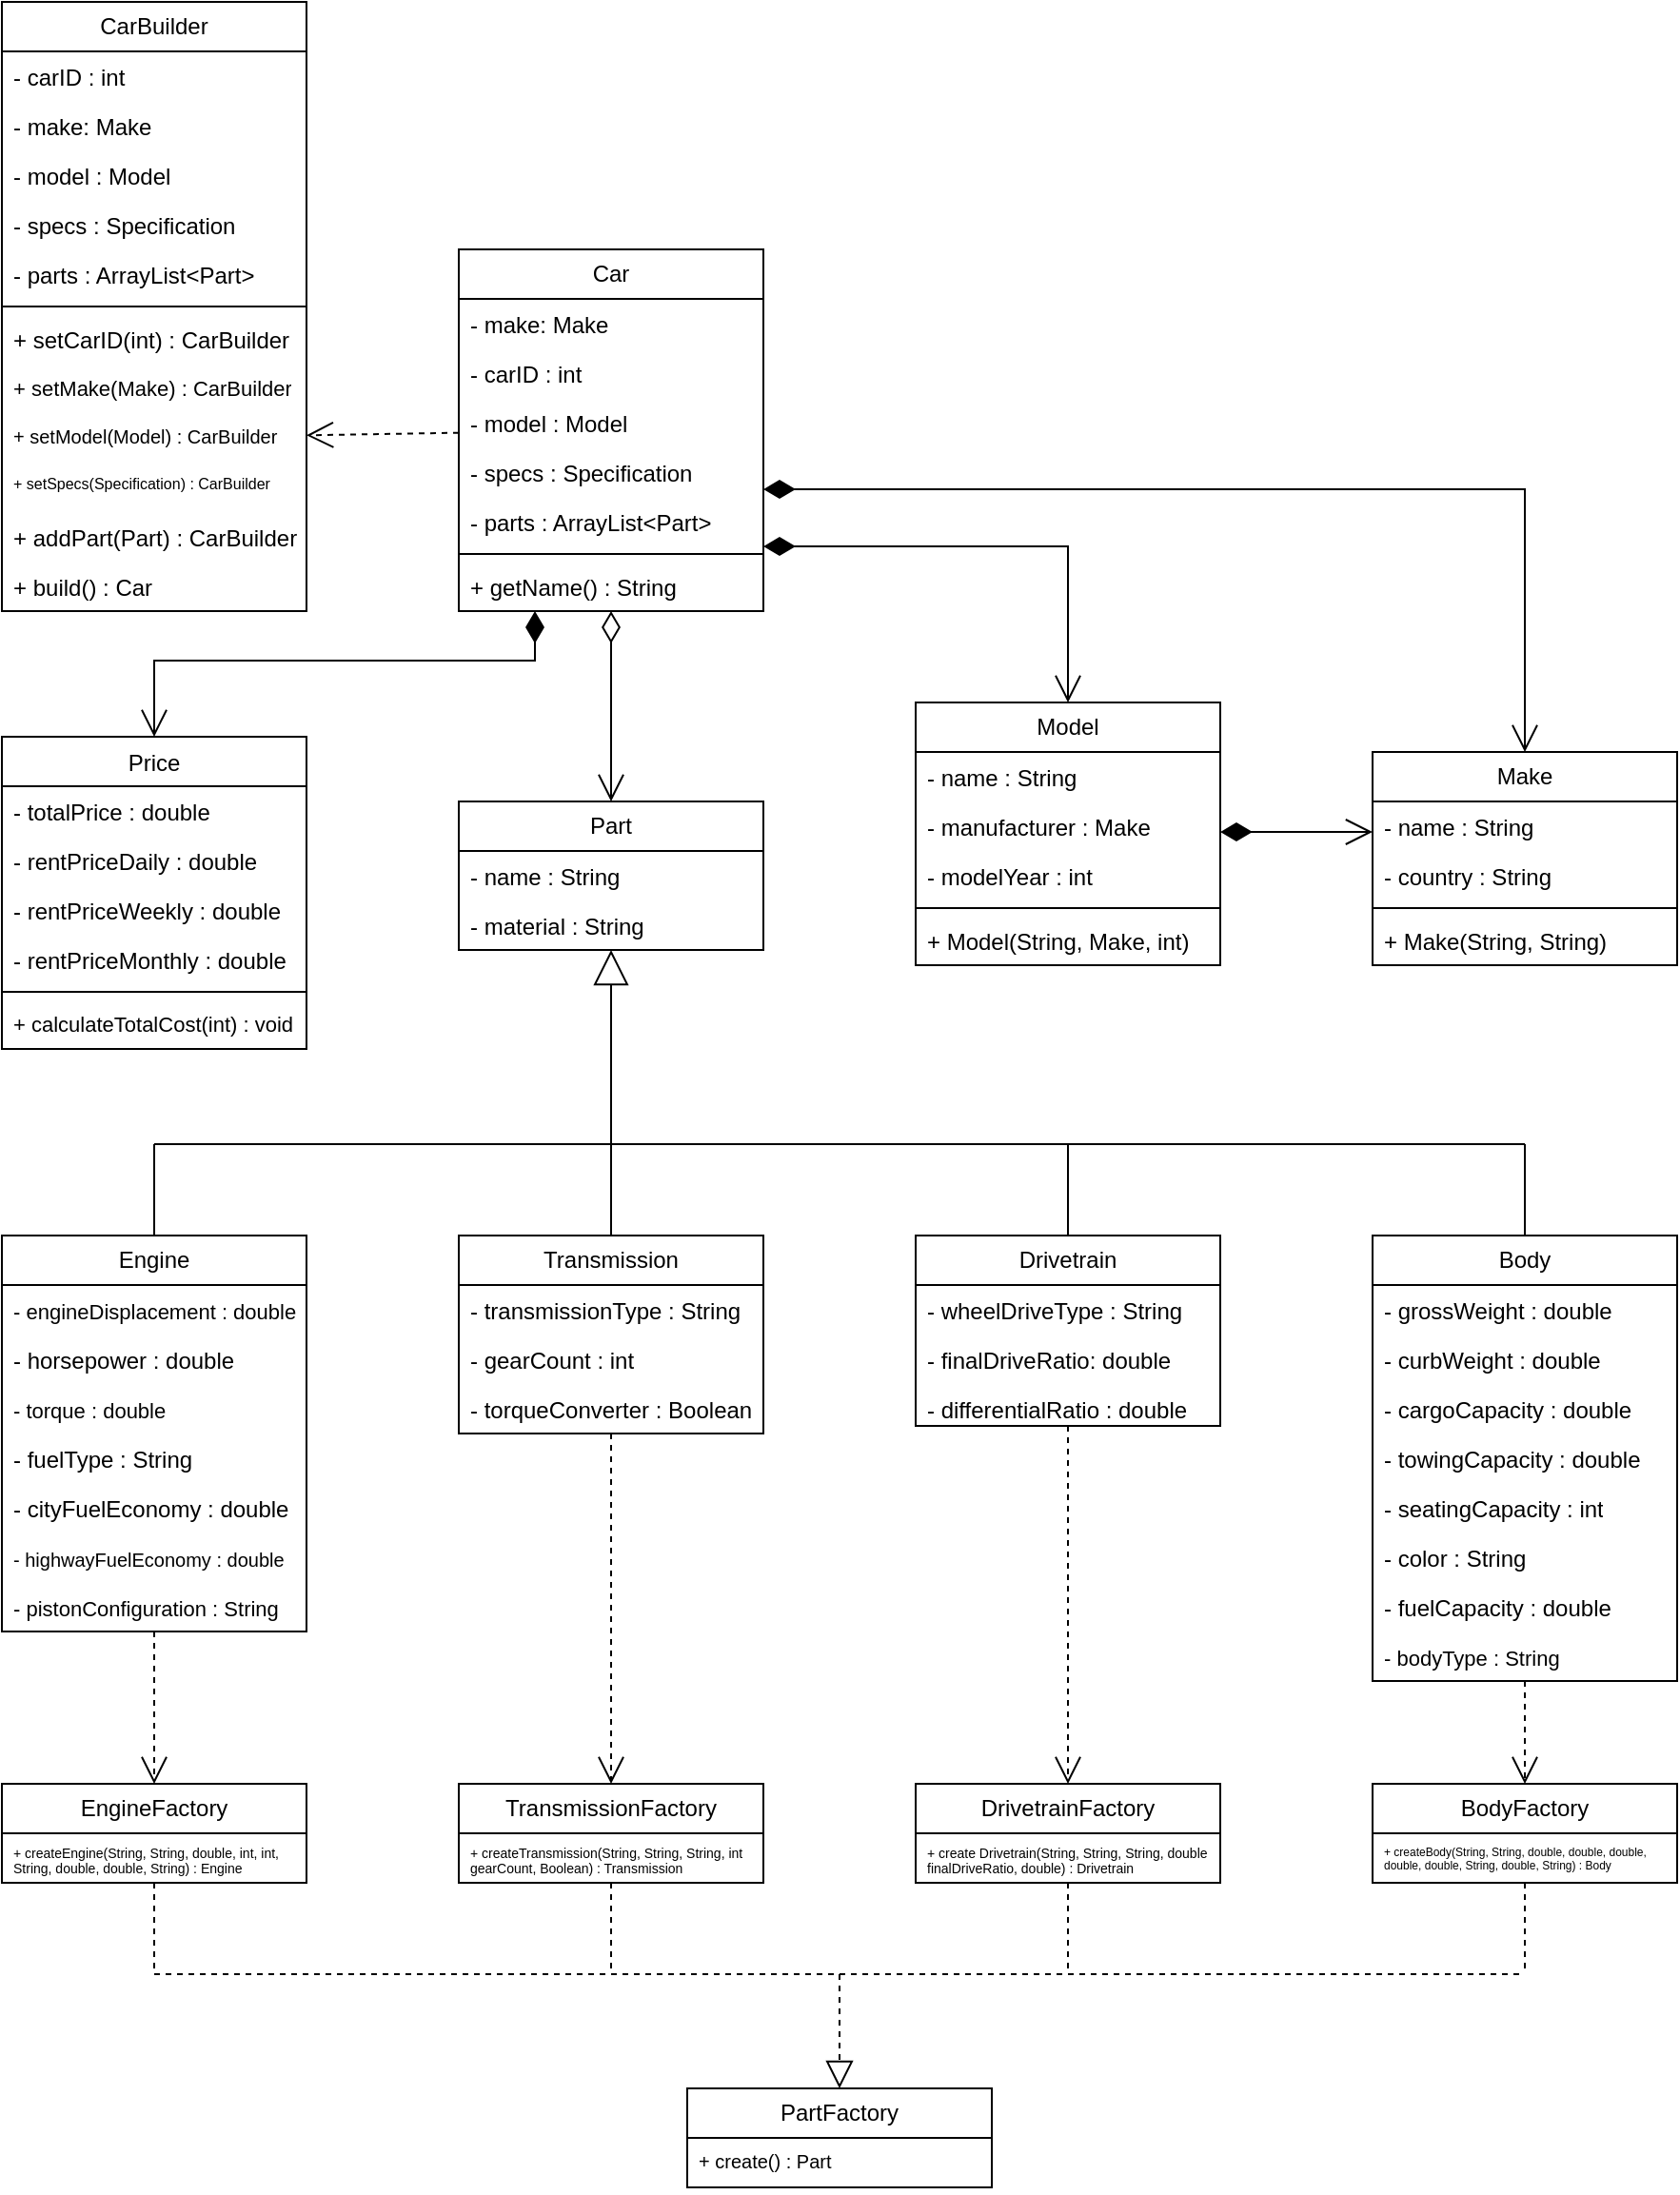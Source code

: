 <mxfile>
    <diagram name="Page-1" id="VAgtW52QKWnHPR9T7oZi">
        <mxGraphModel dx="988" dy="608" grid="1" gridSize="10" guides="1" tooltips="1" connect="1" arrows="1" fold="1" page="1" pageScale="1" pageWidth="850" pageHeight="1100" math="0" shadow="0">
            <root>
                <mxCell id="0"/>
                <mxCell id="1" parent="0"/>
                <mxCell id="tYps2S7MQluSmhWAjfAB-1" value="Car" style="swimlane;fontStyle=0;childLayout=stackLayout;horizontal=1;startSize=26;fillColor=none;horizontalStack=0;resizeParent=1;resizeParentMax=0;resizeLast=0;collapsible=1;marginBottom=0;whiteSpace=wrap;html=1;" parent="1" vertex="1">
                    <mxGeometry x="360" y="274" width="160" height="190" as="geometry">
                        <mxRectangle x="300" y="190" width="100" height="30" as="alternateBounds"/>
                    </mxGeometry>
                </mxCell>
                <mxCell id="tYps2S7MQluSmhWAjfAB-2" value="- make: Make" style="text;strokeColor=none;fillColor=none;align=left;verticalAlign=top;spacingLeft=4;spacingRight=4;overflow=hidden;rotatable=0;points=[[0,0.5],[1,0.5]];portConstraint=eastwest;whiteSpace=wrap;html=1;" parent="tYps2S7MQluSmhWAjfAB-1" vertex="1">
                    <mxGeometry y="26" width="160" height="26" as="geometry"/>
                </mxCell>
                <mxCell id="tYps2S7MQluSmhWAjfAB-4" value="- carID : int" style="text;strokeColor=none;fillColor=none;align=left;verticalAlign=top;spacingLeft=4;spacingRight=4;overflow=hidden;rotatable=0;points=[[0,0.5],[1,0.5]];portConstraint=eastwest;whiteSpace=wrap;html=1;" parent="tYps2S7MQluSmhWAjfAB-1" vertex="1">
                    <mxGeometry y="52" width="160" height="26" as="geometry"/>
                </mxCell>
                <mxCell id="tYps2S7MQluSmhWAjfAB-3" value="- model : Model" style="text;strokeColor=none;fillColor=none;align=left;verticalAlign=top;spacingLeft=4;spacingRight=4;overflow=hidden;rotatable=0;points=[[0,0.5],[1,0.5]];portConstraint=eastwest;whiteSpace=wrap;html=1;" parent="tYps2S7MQluSmhWAjfAB-1" vertex="1">
                    <mxGeometry y="78" width="160" height="26" as="geometry"/>
                </mxCell>
                <mxCell id="tYps2S7MQluSmhWAjfAB-46" value="- specs :&amp;nbsp;&lt;span style=&quot;text-align: center;&quot;&gt;Specification&lt;/span&gt;" style="text;strokeColor=none;fillColor=none;align=left;verticalAlign=top;spacingLeft=4;spacingRight=4;overflow=hidden;rotatable=0;points=[[0,0.5],[1,0.5]];portConstraint=eastwest;whiteSpace=wrap;html=1;" parent="tYps2S7MQluSmhWAjfAB-1" vertex="1">
                    <mxGeometry y="104" width="160" height="26" as="geometry"/>
                </mxCell>
                <mxCell id="tYps2S7MQluSmhWAjfAB-51" value="- parts : ArrayList&amp;lt;Part&amp;gt;" style="text;strokeColor=none;fillColor=none;align=left;verticalAlign=top;spacingLeft=4;spacingRight=4;overflow=hidden;rotatable=0;points=[[0,0.5],[1,0.5]];portConstraint=eastwest;whiteSpace=wrap;html=1;" parent="tYps2S7MQluSmhWAjfAB-1" vertex="1">
                    <mxGeometry y="130" width="160" height="26" as="geometry"/>
                </mxCell>
                <mxCell id="ZaRVG7wh-fFme3J9Wx36-9" value="" style="line;strokeWidth=1;fillColor=none;align=left;verticalAlign=middle;spacingTop=-1;spacingLeft=3;spacingRight=3;rotatable=0;labelPosition=right;points=[];portConstraint=eastwest;strokeColor=inherit;" parent="tYps2S7MQluSmhWAjfAB-1" vertex="1">
                    <mxGeometry y="156" width="160" height="8" as="geometry"/>
                </mxCell>
                <mxCell id="ZaRVG7wh-fFme3J9Wx36-2" value="+ getName() : String" style="text;strokeColor=none;fillColor=none;align=left;verticalAlign=top;spacingLeft=4;spacingRight=4;overflow=hidden;rotatable=0;points=[[0,0.5],[1,0.5]];portConstraint=eastwest;whiteSpace=wrap;html=1;" parent="tYps2S7MQluSmhWAjfAB-1" vertex="1">
                    <mxGeometry y="164" width="160" height="26" as="geometry"/>
                </mxCell>
                <mxCell id="tYps2S7MQluSmhWAjfAB-5" value="Make" style="swimlane;fontStyle=0;childLayout=stackLayout;horizontal=1;startSize=26;fillColor=none;horizontalStack=0;resizeParent=1;resizeParentMax=0;resizeLast=0;collapsible=1;marginBottom=0;whiteSpace=wrap;html=1;" parent="1" vertex="1">
                    <mxGeometry x="840" y="538" width="160" height="112" as="geometry">
                        <mxRectangle x="300" y="190" width="100" height="30" as="alternateBounds"/>
                    </mxGeometry>
                </mxCell>
                <mxCell id="tYps2S7MQluSmhWAjfAB-6" value="- name : String" style="text;strokeColor=none;fillColor=none;align=left;verticalAlign=top;spacingLeft=4;spacingRight=4;overflow=hidden;rotatable=0;points=[[0,0.5],[1,0.5]];portConstraint=eastwest;whiteSpace=wrap;html=1;" parent="tYps2S7MQluSmhWAjfAB-5" vertex="1">
                    <mxGeometry y="26" width="160" height="26" as="geometry"/>
                </mxCell>
                <mxCell id="tYps2S7MQluSmhWAjfAB-7" value="- country : String" style="text;strokeColor=none;fillColor=none;align=left;verticalAlign=top;spacingLeft=4;spacingRight=4;overflow=hidden;rotatable=0;points=[[0,0.5],[1,0.5]];portConstraint=eastwest;whiteSpace=wrap;html=1;" parent="tYps2S7MQluSmhWAjfAB-5" vertex="1">
                    <mxGeometry y="52" width="160" height="26" as="geometry"/>
                </mxCell>
                <mxCell id="ZifQeiChf-1d4aZ04pU3-65" value="" style="line;strokeWidth=1;fillColor=none;align=left;verticalAlign=middle;spacingTop=-1;spacingLeft=3;spacingRight=3;rotatable=0;labelPosition=right;points=[];portConstraint=eastwest;strokeColor=inherit;" parent="tYps2S7MQluSmhWAjfAB-5" vertex="1">
                    <mxGeometry y="78" width="160" height="8" as="geometry"/>
                </mxCell>
                <mxCell id="ZifQeiChf-1d4aZ04pU3-61" value="+ Make(String, String)" style="text;strokeColor=none;fillColor=none;align=left;verticalAlign=top;spacingLeft=4;spacingRight=4;overflow=hidden;rotatable=0;points=[[0,0.5],[1,0.5]];portConstraint=eastwest;whiteSpace=wrap;html=1;" parent="tYps2S7MQluSmhWAjfAB-5" vertex="1">
                    <mxGeometry y="86" width="160" height="26" as="geometry"/>
                </mxCell>
                <mxCell id="tYps2S7MQluSmhWAjfAB-10" value="Model" style="swimlane;fontStyle=0;childLayout=stackLayout;horizontal=1;startSize=26;fillColor=none;horizontalStack=0;resizeParent=1;resizeParentMax=0;resizeLast=0;collapsible=1;marginBottom=0;whiteSpace=wrap;html=1;" parent="1" vertex="1">
                    <mxGeometry x="600" y="512" width="160" height="138" as="geometry">
                        <mxRectangle x="300" y="190" width="100" height="30" as="alternateBounds"/>
                    </mxGeometry>
                </mxCell>
                <mxCell id="tYps2S7MQluSmhWAjfAB-11" value="- name : String" style="text;strokeColor=none;fillColor=none;align=left;verticalAlign=top;spacingLeft=4;spacingRight=4;overflow=hidden;rotatable=0;points=[[0,0.5],[1,0.5]];portConstraint=eastwest;whiteSpace=wrap;html=1;" parent="tYps2S7MQluSmhWAjfAB-10" vertex="1">
                    <mxGeometry y="26" width="160" height="26" as="geometry"/>
                </mxCell>
                <mxCell id="tYps2S7MQluSmhWAjfAB-12" value="- manufacturer : Make" style="text;strokeColor=none;fillColor=none;align=left;verticalAlign=top;spacingLeft=4;spacingRight=4;overflow=hidden;rotatable=0;points=[[0,0.5],[1,0.5]];portConstraint=eastwest;whiteSpace=wrap;html=1;" parent="tYps2S7MQluSmhWAjfAB-10" vertex="1">
                    <mxGeometry y="52" width="160" height="26" as="geometry"/>
                </mxCell>
                <mxCell id="tYps2S7MQluSmhWAjfAB-14" value="- modelYear : int" style="text;strokeColor=none;fillColor=none;align=left;verticalAlign=top;spacingLeft=4;spacingRight=4;overflow=hidden;rotatable=0;points=[[0,0.5],[1,0.5]];portConstraint=eastwest;whiteSpace=wrap;html=1;" parent="tYps2S7MQluSmhWAjfAB-10" vertex="1">
                    <mxGeometry y="78" width="160" height="26" as="geometry"/>
                </mxCell>
                <mxCell id="ZifQeiChf-1d4aZ04pU3-62" value="" style="line;strokeWidth=1;fillColor=none;align=left;verticalAlign=middle;spacingTop=-1;spacingLeft=3;spacingRight=3;rotatable=0;labelPosition=right;points=[];portConstraint=eastwest;strokeColor=inherit;" parent="tYps2S7MQluSmhWAjfAB-10" vertex="1">
                    <mxGeometry y="104" width="160" height="8" as="geometry"/>
                </mxCell>
                <mxCell id="ZifQeiChf-1d4aZ04pU3-60" value="+ Model(String, Make, int)" style="text;strokeColor=none;fillColor=none;align=left;verticalAlign=top;spacingLeft=4;spacingRight=4;overflow=hidden;rotatable=0;points=[[0,0.5],[1,0.5]];portConstraint=eastwest;whiteSpace=wrap;html=1;" parent="tYps2S7MQluSmhWAjfAB-10" vertex="1">
                    <mxGeometry y="112" width="160" height="26" as="geometry"/>
                </mxCell>
                <mxCell id="tYps2S7MQluSmhWAjfAB-16" value="" style="endArrow=open;html=1;endSize=12;startArrow=diamondThin;startSize=14;startFill=1;edgeStyle=orthogonalEdgeStyle;align=left;verticalAlign=bottom;rounded=0;" parent="1" source="tYps2S7MQluSmhWAjfAB-10" target="tYps2S7MQluSmhWAjfAB-5" edge="1">
                    <mxGeometry x="-0.75" y="-1" relative="1" as="geometry">
                        <mxPoint x="1000" y="672" as="sourcePoint"/>
                        <mxPoint x="1160" y="672" as="targetPoint"/>
                        <Array as="points">
                            <mxPoint x="790" y="580"/>
                            <mxPoint x="790" y="580"/>
                        </Array>
                        <mxPoint as="offset"/>
                    </mxGeometry>
                </mxCell>
                <mxCell id="tYps2S7MQluSmhWAjfAB-47" value="" style="endArrow=open;html=1;endSize=12;startArrow=diamondThin;startSize=14;startFill=1;edgeStyle=orthogonalEdgeStyle;align=left;verticalAlign=bottom;rounded=0;" parent="1" source="tYps2S7MQluSmhWAjfAB-1" target="tYps2S7MQluSmhWAjfAB-5" edge="1">
                    <mxGeometry x="-1" y="3" relative="1" as="geometry">
                        <mxPoint x="590" y="404" as="sourcePoint"/>
                        <mxPoint x="750" y="404" as="targetPoint"/>
                        <Array as="points">
                            <mxPoint x="920" y="400"/>
                        </Array>
                    </mxGeometry>
                </mxCell>
                <mxCell id="tYps2S7MQluSmhWAjfAB-48" value="" style="endArrow=open;html=1;endSize=12;startArrow=diamondThin;startSize=14;startFill=1;edgeStyle=orthogonalEdgeStyle;align=left;verticalAlign=bottom;rounded=0;" parent="1" source="tYps2S7MQluSmhWAjfAB-1" target="tYps2S7MQluSmhWAjfAB-10" edge="1">
                    <mxGeometry x="-1" y="3" relative="1" as="geometry">
                        <mxPoint x="580" y="304" as="sourcePoint"/>
                        <mxPoint x="740" y="304" as="targetPoint"/>
                        <Array as="points">
                            <mxPoint x="680" y="430"/>
                        </Array>
                    </mxGeometry>
                </mxCell>
                <mxCell id="tYps2S7MQluSmhWAjfAB-52" value="Part" style="swimlane;fontStyle=0;childLayout=stackLayout;horizontal=1;startSize=26;fillColor=none;horizontalStack=0;resizeParent=1;resizeParentMax=0;resizeLast=0;collapsible=1;marginBottom=0;whiteSpace=wrap;html=1;" parent="1" vertex="1">
                    <mxGeometry x="360" y="564" width="160" height="78" as="geometry">
                        <mxRectangle x="300" y="190" width="100" height="30" as="alternateBounds"/>
                    </mxGeometry>
                </mxCell>
                <mxCell id="tYps2S7MQluSmhWAjfAB-53" value="- name : String" style="text;strokeColor=none;fillColor=none;align=left;verticalAlign=top;spacingLeft=4;spacingRight=4;overflow=hidden;rotatable=0;points=[[0,0.5],[1,0.5]];portConstraint=eastwest;whiteSpace=wrap;html=1;" parent="tYps2S7MQluSmhWAjfAB-52" vertex="1">
                    <mxGeometry y="26" width="160" height="26" as="geometry"/>
                </mxCell>
                <mxCell id="tYps2S7MQluSmhWAjfAB-54" value="- material : String" style="text;strokeColor=none;fillColor=none;align=left;verticalAlign=top;spacingLeft=4;spacingRight=4;overflow=hidden;rotatable=0;points=[[0,0.5],[1,0.5]];portConstraint=eastwest;whiteSpace=wrap;html=1;" parent="tYps2S7MQluSmhWAjfAB-52" vertex="1">
                    <mxGeometry y="52" width="160" height="26" as="geometry"/>
                </mxCell>
                <mxCell id="tYps2S7MQluSmhWAjfAB-56" value="" style="endArrow=open;html=1;endSize=12;startArrow=diamondThin;startSize=14;startFill=0;edgeStyle=orthogonalEdgeStyle;align=left;verticalAlign=bottom;rounded=0;" parent="1" source="tYps2S7MQluSmhWAjfAB-1" target="tYps2S7MQluSmhWAjfAB-52" edge="1">
                    <mxGeometry x="-1" y="3" relative="1" as="geometry">
                        <mxPoint x="390" y="474" as="sourcePoint"/>
                        <mxPoint x="550" y="474" as="targetPoint"/>
                        <Array as="points">
                            <mxPoint x="440" y="544"/>
                            <mxPoint x="440" y="544"/>
                        </Array>
                    </mxGeometry>
                </mxCell>
                <mxCell id="tYps2S7MQluSmhWAjfAB-58" value="Engine" style="swimlane;fontStyle=0;childLayout=stackLayout;horizontal=1;startSize=26;fillColor=none;horizontalStack=0;resizeParent=1;resizeParentMax=0;resizeLast=0;collapsible=1;marginBottom=0;whiteSpace=wrap;html=1;" parent="1" vertex="1">
                    <mxGeometry x="120" y="792" width="160" height="208" as="geometry">
                        <mxRectangle x="300" y="190" width="100" height="30" as="alternateBounds"/>
                    </mxGeometry>
                </mxCell>
                <mxCell id="tYps2S7MQluSmhWAjfAB-59" value="&lt;meta charset=&quot;utf-8&quot;&gt;&lt;span style=&quot;font-family: Helvetica; font-size: 11px; font-style: normal; font-variant-ligatures: normal; font-variant-caps: normal; font-weight: 400; letter-spacing: normal; orphans: 2; text-align: left; text-indent: 0px; text-transform: none; widows: 2; word-spacing: 0px; -webkit-text-stroke-width: 0px; white-space: normal; text-decoration-thickness: initial; text-decoration-style: initial; text-decoration-color: initial; float: none; display: inline !important;&quot;&gt;- engineDisplacement : double&lt;/span&gt;" style="text;strokeColor=none;fillColor=none;align=left;verticalAlign=top;spacingLeft=4;spacingRight=4;overflow=hidden;rotatable=0;points=[[0,0.5],[1,0.5]];portConstraint=eastwest;whiteSpace=wrap;html=1;fontColor=default;labelBackgroundColor=none;" parent="tYps2S7MQluSmhWAjfAB-58" vertex="1">
                    <mxGeometry y="26" width="160" height="26" as="geometry"/>
                </mxCell>
                <mxCell id="tYps2S7MQluSmhWAjfAB-69" value="&lt;span style=&quot;font-family: Helvetica; font-size: 12px; font-style: normal; font-variant-ligatures: normal; font-variant-caps: normal; font-weight: 400; letter-spacing: normal; orphans: 2; text-align: left; text-indent: 0px; text-transform: none; widows: 2; word-spacing: 0px; -webkit-text-stroke-width: 0px; white-space: normal; text-decoration-thickness: initial; text-decoration-style: initial; text-decoration-color: initial; float: none; display: inline !important;&quot;&gt;- horsepower : double&lt;/span&gt;" style="text;strokeColor=none;fillColor=none;align=left;verticalAlign=top;spacingLeft=4;spacingRight=4;overflow=hidden;rotatable=0;points=[[0,0.5],[1,0.5]];portConstraint=eastwest;whiteSpace=wrap;html=1;fontSize=12;fontColor=default;labelBackgroundColor=none;" parent="tYps2S7MQluSmhWAjfAB-58" vertex="1">
                    <mxGeometry y="52" width="160" height="26" as="geometry"/>
                </mxCell>
                <mxCell id="tYps2S7MQluSmhWAjfAB-70" value="&lt;meta charset=&quot;utf-8&quot;&gt;&lt;span style=&quot;font-family: Helvetica; font-size: 11px; font-style: normal; font-variant-ligatures: normal; font-variant-caps: normal; font-weight: 400; letter-spacing: normal; orphans: 2; text-align: left; text-indent: 0px; text-transform: none; widows: 2; word-spacing: 0px; -webkit-text-stroke-width: 0px; white-space: normal; text-decoration-thickness: initial; text-decoration-style: initial; text-decoration-color: initial; float: none; display: inline !important;&quot;&gt;- torque : double&lt;/span&gt;" style="text;strokeColor=none;fillColor=none;align=left;verticalAlign=top;spacingLeft=4;spacingRight=4;overflow=hidden;rotatable=0;points=[[0,0.5],[1,0.5]];portConstraint=eastwest;whiteSpace=wrap;html=1;fontColor=default;labelBackgroundColor=none;" parent="tYps2S7MQluSmhWAjfAB-58" vertex="1">
                    <mxGeometry y="78" width="160" height="26" as="geometry"/>
                </mxCell>
                <mxCell id="tYps2S7MQluSmhWAjfAB-71" value="&lt;meta charset=&quot;utf-8&quot;&gt;&lt;span style=&quot;font-family: Helvetica; font-size: 12px; font-style: normal; font-variant-ligatures: normal; font-variant-caps: normal; font-weight: 400; letter-spacing: normal; orphans: 2; text-align: left; text-indent: 0px; text-transform: none; widows: 2; word-spacing: 0px; -webkit-text-stroke-width: 0px; white-space: normal; text-decoration-thickness: initial; text-decoration-style: initial; text-decoration-color: initial; float: none; display: inline !important;&quot;&gt;- fuelType : String&lt;/span&gt;" style="text;strokeColor=none;fillColor=none;align=left;verticalAlign=top;spacingLeft=4;spacingRight=4;overflow=hidden;rotatable=0;points=[[0,0.5],[1,0.5]];portConstraint=eastwest;whiteSpace=wrap;html=1;fontColor=default;labelBackgroundColor=none;" parent="tYps2S7MQluSmhWAjfAB-58" vertex="1">
                    <mxGeometry y="104" width="160" height="26" as="geometry"/>
                </mxCell>
                <mxCell id="tYps2S7MQluSmhWAjfAB-73" value="- cityFuelEconomy : double" style="text;strokeColor=none;fillColor=none;align=left;verticalAlign=top;spacingLeft=4;spacingRight=4;overflow=hidden;rotatable=0;points=[[0,0.5],[1,0.5]];portConstraint=eastwest;whiteSpace=wrap;html=1;" parent="tYps2S7MQluSmhWAjfAB-58" vertex="1">
                    <mxGeometry y="130" width="160" height="26" as="geometry"/>
                </mxCell>
                <mxCell id="tYps2S7MQluSmhWAjfAB-74" value="&lt;span style=&quot;font-size: 10px;&quot;&gt;- highwayFuelEconomy : double&lt;/span&gt;" style="text;strokeColor=none;fillColor=none;align=left;verticalAlign=top;spacingLeft=4;spacingRight=4;overflow=hidden;rotatable=0;points=[[0,0.5],[1,0.5]];portConstraint=eastwest;whiteSpace=wrap;html=1;" parent="tYps2S7MQluSmhWAjfAB-58" vertex="1">
                    <mxGeometry y="156" width="160" height="26" as="geometry"/>
                </mxCell>
                <mxCell id="tYps2S7MQluSmhWAjfAB-81" value="&lt;span style=&quot;font-size: 11px;&quot;&gt;- pistonConfiguration : String&lt;/span&gt;" style="text;strokeColor=none;fillColor=none;align=left;verticalAlign=top;spacingLeft=4;spacingRight=4;overflow=hidden;rotatable=0;points=[[0,0.5],[1,0.5]];portConstraint=eastwest;whiteSpace=wrap;html=1;" parent="tYps2S7MQluSmhWAjfAB-58" vertex="1">
                    <mxGeometry y="182" width="160" height="26" as="geometry"/>
                </mxCell>
                <mxCell id="tYps2S7MQluSmhWAjfAB-61" value="Transmission" style="swimlane;fontStyle=0;childLayout=stackLayout;horizontal=1;startSize=26;fillColor=none;horizontalStack=0;resizeParent=1;resizeParentMax=0;resizeLast=0;collapsible=1;marginBottom=0;whiteSpace=wrap;html=1;" parent="1" vertex="1">
                    <mxGeometry x="360" y="792" width="160" height="104" as="geometry">
                        <mxRectangle x="300" y="190" width="100" height="30" as="alternateBounds"/>
                    </mxGeometry>
                </mxCell>
                <mxCell id="tYps2S7MQluSmhWAjfAB-62" value="- transmissionType : String" style="text;strokeColor=none;fillColor=none;align=left;verticalAlign=top;spacingLeft=4;spacingRight=4;overflow=hidden;rotatable=0;points=[[0,0.5],[1,0.5]];portConstraint=eastwest;whiteSpace=wrap;html=1;" parent="tYps2S7MQluSmhWAjfAB-61" vertex="1">
                    <mxGeometry y="26" width="160" height="26" as="geometry"/>
                </mxCell>
                <mxCell id="kyoDJFqdKQox4XsUrkYe-2" value="- gearCount : int" style="text;strokeColor=none;fillColor=none;align=left;verticalAlign=top;spacingLeft=4;spacingRight=4;overflow=hidden;rotatable=0;points=[[0,0.5],[1,0.5]];portConstraint=eastwest;whiteSpace=wrap;html=1;" parent="tYps2S7MQluSmhWAjfAB-61" vertex="1">
                    <mxGeometry y="52" width="160" height="26" as="geometry"/>
                </mxCell>
                <mxCell id="kyoDJFqdKQox4XsUrkYe-5" value="- torqueConverter : Boolean" style="text;strokeColor=none;fillColor=none;align=left;verticalAlign=top;spacingLeft=4;spacingRight=4;overflow=hidden;rotatable=0;points=[[0,0.5],[1,0.5]];portConstraint=eastwest;whiteSpace=wrap;html=1;" parent="tYps2S7MQluSmhWAjfAB-61" vertex="1">
                    <mxGeometry y="78" width="160" height="26" as="geometry"/>
                </mxCell>
                <mxCell id="tYps2S7MQluSmhWAjfAB-63" value="" style="endArrow=block;endSize=16;endFill=0;html=1;rounded=0;" parent="1" target="tYps2S7MQluSmhWAjfAB-52" edge="1">
                    <mxGeometry width="160" relative="1" as="geometry">
                        <mxPoint x="440" y="744" as="sourcePoint"/>
                        <mxPoint x="480" y="684" as="targetPoint"/>
                    </mxGeometry>
                </mxCell>
                <mxCell id="tYps2S7MQluSmhWAjfAB-64" value="" style="endArrow=none;html=1;rounded=0;" parent="1" edge="1">
                    <mxGeometry relative="1" as="geometry">
                        <mxPoint x="200" y="744" as="sourcePoint"/>
                        <mxPoint x="920" y="744" as="targetPoint"/>
                    </mxGeometry>
                </mxCell>
                <mxCell id="tYps2S7MQluSmhWAjfAB-65" value="" style="endArrow=none;html=1;rounded=0;" parent="1" source="tYps2S7MQluSmhWAjfAB-58" edge="1">
                    <mxGeometry relative="1" as="geometry">
                        <mxPoint x="230" y="804" as="sourcePoint"/>
                        <mxPoint x="200" y="744" as="targetPoint"/>
                    </mxGeometry>
                </mxCell>
                <mxCell id="kyoDJFqdKQox4XsUrkYe-1" value="" style="endArrow=none;html=1;rounded=0;" parent="1" source="tYps2S7MQluSmhWAjfAB-61" edge="1">
                    <mxGeometry relative="1" as="geometry">
                        <mxPoint x="350" y="774" as="sourcePoint"/>
                        <mxPoint x="440" y="744" as="targetPoint"/>
                    </mxGeometry>
                </mxCell>
                <mxCell id="kyoDJFqdKQox4XsUrkYe-15" value="Drivetrain" style="swimlane;fontStyle=0;childLayout=stackLayout;horizontal=1;startSize=26;fillColor=none;horizontalStack=0;resizeParent=1;resizeParentMax=0;resizeLast=0;collapsible=1;marginBottom=0;whiteSpace=wrap;html=1;" parent="1" vertex="1">
                    <mxGeometry x="600" y="792" width="160" height="100" as="geometry">
                        <mxRectangle x="300" y="190" width="100" height="30" as="alternateBounds"/>
                    </mxGeometry>
                </mxCell>
                <mxCell id="kyoDJFqdKQox4XsUrkYe-16" value="- wheelDriveType : String" style="text;strokeColor=none;fillColor=none;align=left;verticalAlign=top;spacingLeft=4;spacingRight=4;overflow=hidden;rotatable=0;points=[[0,0.5],[1,0.5]];portConstraint=eastwest;whiteSpace=wrap;html=1;" parent="kyoDJFqdKQox4XsUrkYe-15" vertex="1">
                    <mxGeometry y="26" width="160" height="26" as="geometry"/>
                </mxCell>
                <mxCell id="kyoDJFqdKQox4XsUrkYe-21" value="- finalDriveRatio: double" style="text;strokeColor=none;fillColor=none;align=left;verticalAlign=top;spacingLeft=4;spacingRight=4;overflow=hidden;rotatable=0;points=[[0,0.5],[1,0.5]];portConstraint=eastwest;whiteSpace=wrap;html=1;" parent="kyoDJFqdKQox4XsUrkYe-15" vertex="1">
                    <mxGeometry y="52" width="160" height="26" as="geometry"/>
                </mxCell>
                <mxCell id="kyoDJFqdKQox4XsUrkYe-32" value="- differentialRatio : double" style="text;strokeColor=none;fillColor=none;align=left;verticalAlign=top;spacingLeft=4;spacingRight=4;overflow=hidden;rotatable=0;points=[[0,0.5],[1,0.5]];portConstraint=eastwest;whiteSpace=wrap;html=1;" parent="kyoDJFqdKQox4XsUrkYe-15" vertex="1">
                    <mxGeometry y="78" width="160" height="22" as="geometry"/>
                </mxCell>
                <mxCell id="kyoDJFqdKQox4XsUrkYe-22" value="" style="endArrow=none;html=1;rounded=0;" parent="1" source="kyoDJFqdKQox4XsUrkYe-15" edge="1">
                    <mxGeometry relative="1" as="geometry">
                        <mxPoint x="450" y="802" as="sourcePoint"/>
                        <mxPoint x="680" y="744" as="targetPoint"/>
                    </mxGeometry>
                </mxCell>
                <mxCell id="Od9WjKBmiowAuR5U3fcc-1" value="Body" style="swimlane;fontStyle=0;childLayout=stackLayout;horizontal=1;startSize=26;fillColor=none;horizontalStack=0;resizeParent=1;resizeParentMax=0;resizeLast=0;collapsible=1;marginBottom=0;whiteSpace=wrap;html=1;" parent="1" vertex="1">
                    <mxGeometry x="840" y="792" width="160" height="234" as="geometry">
                        <mxRectangle x="300" y="190" width="100" height="30" as="alternateBounds"/>
                    </mxGeometry>
                </mxCell>
                <mxCell id="Od9WjKBmiowAuR5U3fcc-2" value="- grossWeight : double" style="text;strokeColor=none;fillColor=none;align=left;verticalAlign=top;spacingLeft=4;spacingRight=4;overflow=hidden;rotatable=0;points=[[0,0.5],[1,0.5]];portConstraint=eastwest;whiteSpace=wrap;html=1;" parent="Od9WjKBmiowAuR5U3fcc-1" vertex="1">
                    <mxGeometry y="26" width="160" height="26" as="geometry"/>
                </mxCell>
                <mxCell id="Od9WjKBmiowAuR5U3fcc-6" value="- curbWeight : double" style="text;strokeColor=none;fillColor=none;align=left;verticalAlign=top;spacingLeft=4;spacingRight=4;overflow=hidden;rotatable=0;points=[[0,0.5],[1,0.5]];portConstraint=eastwest;whiteSpace=wrap;html=1;" parent="Od9WjKBmiowAuR5U3fcc-1" vertex="1">
                    <mxGeometry y="52" width="160" height="26" as="geometry"/>
                </mxCell>
                <mxCell id="Od9WjKBmiowAuR5U3fcc-7" value="- cargoCapacity : double" style="text;strokeColor=none;fillColor=none;align=left;verticalAlign=top;spacingLeft=4;spacingRight=4;overflow=hidden;rotatable=0;points=[[0,0.5],[1,0.5]];portConstraint=eastwest;whiteSpace=wrap;html=1;" parent="Od9WjKBmiowAuR5U3fcc-1" vertex="1">
                    <mxGeometry y="78" width="160" height="26" as="geometry"/>
                </mxCell>
                <mxCell id="Od9WjKBmiowAuR5U3fcc-8" value="- towingCapacity : double" style="text;strokeColor=none;fillColor=none;align=left;verticalAlign=top;spacingLeft=4;spacingRight=4;overflow=hidden;rotatable=0;points=[[0,0.5],[1,0.5]];portConstraint=eastwest;whiteSpace=wrap;html=1;" parent="Od9WjKBmiowAuR5U3fcc-1" vertex="1">
                    <mxGeometry y="104" width="160" height="26" as="geometry"/>
                </mxCell>
                <mxCell id="Od9WjKBmiowAuR5U3fcc-51" value="- seatingCapacity : int" style="text;strokeColor=none;fillColor=none;align=left;verticalAlign=top;spacingLeft=4;spacingRight=4;overflow=hidden;rotatable=0;points=[[0,0.5],[1,0.5]];portConstraint=eastwest;whiteSpace=wrap;html=1;" parent="Od9WjKBmiowAuR5U3fcc-1" vertex="1">
                    <mxGeometry y="130" width="160" height="26" as="geometry"/>
                </mxCell>
                <mxCell id="Od9WjKBmiowAuR5U3fcc-27" value="- color : String" style="text;strokeColor=none;fillColor=none;align=left;verticalAlign=top;spacingLeft=4;spacingRight=4;overflow=hidden;rotatable=0;points=[[0,0.5],[1,0.5]];portConstraint=eastwest;whiteSpace=wrap;html=1;" parent="Od9WjKBmiowAuR5U3fcc-1" vertex="1">
                    <mxGeometry y="156" width="160" height="26" as="geometry"/>
                </mxCell>
                <mxCell id="ZaRVG7wh-fFme3J9Wx36-10" value="- fuelCapacity : double" style="text;strokeColor=none;fillColor=none;align=left;verticalAlign=top;spacingLeft=4;spacingRight=4;overflow=hidden;rotatable=0;points=[[0,0.5],[1,0.5]];portConstraint=eastwest;whiteSpace=wrap;html=1;" parent="Od9WjKBmiowAuR5U3fcc-1" vertex="1">
                    <mxGeometry y="182" width="160" height="26" as="geometry"/>
                </mxCell>
                <mxCell id="ZifQeiChf-1d4aZ04pU3-52" value="&lt;span style=&quot;font-size: 11px;&quot;&gt;- bodyType : String&lt;/span&gt;" style="text;strokeColor=none;fillColor=none;align=left;verticalAlign=top;spacingLeft=4;spacingRight=4;overflow=hidden;rotatable=0;points=[[0,0.5],[1,0.5]];portConstraint=eastwest;whiteSpace=wrap;html=1;" parent="Od9WjKBmiowAuR5U3fcc-1" vertex="1">
                    <mxGeometry y="208" width="160" height="26" as="geometry"/>
                </mxCell>
                <mxCell id="Od9WjKBmiowAuR5U3fcc-5" value="" style="endArrow=none;html=1;rounded=0;" parent="1" source="Od9WjKBmiowAuR5U3fcc-1" edge="1">
                    <mxGeometry relative="1" as="geometry">
                        <mxPoint x="780" y="772" as="sourcePoint"/>
                        <mxPoint x="920" y="744" as="targetPoint"/>
                    </mxGeometry>
                </mxCell>
                <mxCell id="Od9WjKBmiowAuR5U3fcc-36" value="Price" style="swimlane;fontStyle=0;align=center;verticalAlign=top;childLayout=stackLayout;horizontal=1;startSize=26;horizontalStack=0;resizeParent=1;resizeParentMax=0;resizeLast=0;collapsible=1;marginBottom=0;whiteSpace=wrap;html=1;" parent="1" vertex="1">
                    <mxGeometry x="120" y="530" width="160" height="164" as="geometry"/>
                </mxCell>
                <mxCell id="Od9WjKBmiowAuR5U3fcc-37" value="- totalPrice : double" style="text;strokeColor=none;fillColor=none;align=left;verticalAlign=top;spacingLeft=4;spacingRight=4;overflow=hidden;rotatable=0;points=[[0,0.5],[1,0.5]];portConstraint=eastwest;whiteSpace=wrap;html=1;" parent="Od9WjKBmiowAuR5U3fcc-36" vertex="1">
                    <mxGeometry y="26" width="160" height="26" as="geometry"/>
                </mxCell>
                <mxCell id="Od9WjKBmiowAuR5U3fcc-40" value="- rentPriceDaily : double" style="text;strokeColor=none;fillColor=none;align=left;verticalAlign=top;spacingLeft=4;spacingRight=4;overflow=hidden;rotatable=0;points=[[0,0.5],[1,0.5]];portConstraint=eastwest;whiteSpace=wrap;html=1;" parent="Od9WjKBmiowAuR5U3fcc-36" vertex="1">
                    <mxGeometry y="52" width="160" height="26" as="geometry"/>
                </mxCell>
                <mxCell id="Od9WjKBmiowAuR5U3fcc-41" value="- rentPriceWeekly : double" style="text;strokeColor=none;fillColor=none;align=left;verticalAlign=top;spacingLeft=4;spacingRight=4;overflow=hidden;rotatable=0;points=[[0,0.5],[1,0.5]];portConstraint=eastwest;whiteSpace=wrap;html=1;" parent="Od9WjKBmiowAuR5U3fcc-36" vertex="1">
                    <mxGeometry y="78" width="160" height="26" as="geometry"/>
                </mxCell>
                <mxCell id="Od9WjKBmiowAuR5U3fcc-44" value="- rentPriceMonthly : double" style="text;strokeColor=none;fillColor=none;align=left;verticalAlign=top;spacingLeft=4;spacingRight=4;overflow=hidden;rotatable=0;points=[[0,0.5],[1,0.5]];portConstraint=eastwest;whiteSpace=wrap;html=1;" parent="Od9WjKBmiowAuR5U3fcc-36" vertex="1">
                    <mxGeometry y="104" width="160" height="26" as="geometry"/>
                </mxCell>
                <mxCell id="Od9WjKBmiowAuR5U3fcc-38" value="" style="line;strokeWidth=1;fillColor=none;align=left;verticalAlign=middle;spacingTop=-1;spacingLeft=3;spacingRight=3;rotatable=0;labelPosition=right;points=[];portConstraint=eastwest;strokeColor=inherit;" parent="Od9WjKBmiowAuR5U3fcc-36" vertex="1">
                    <mxGeometry y="130" width="160" height="8" as="geometry"/>
                </mxCell>
                <mxCell id="Od9WjKBmiowAuR5U3fcc-39" value="+ calculateTotalCost(int) : void" style="text;strokeColor=none;fillColor=none;align=left;verticalAlign=top;spacingLeft=4;spacingRight=4;overflow=hidden;rotatable=0;points=[[0,0.5],[1,0.5]];portConstraint=eastwest;whiteSpace=wrap;html=1;fontSize=11;" parent="Od9WjKBmiowAuR5U3fcc-36" vertex="1">
                    <mxGeometry y="138" width="160" height="26" as="geometry"/>
                </mxCell>
                <mxCell id="Od9WjKBmiowAuR5U3fcc-50" value="" style="endArrow=open;html=1;endSize=12;startArrow=diamondThin;startSize=14;startFill=1;edgeStyle=orthogonalEdgeStyle;align=left;verticalAlign=bottom;rounded=0;" parent="1" source="tYps2S7MQluSmhWAjfAB-1" target="Od9WjKBmiowAuR5U3fcc-36" edge="1">
                    <mxGeometry x="-1" y="3" relative="1" as="geometry">
                        <mxPoint x="620" y="214" as="sourcePoint"/>
                        <mxPoint x="600" y="244" as="targetPoint"/>
                        <Array as="points">
                            <mxPoint x="400" y="490"/>
                            <mxPoint x="200" y="490"/>
                        </Array>
                    </mxGeometry>
                </mxCell>
                <mxCell id="ZaRVG7wh-fFme3J9Wx36-11" value="CarBuilder" style="swimlane;fontStyle=0;childLayout=stackLayout;horizontal=1;startSize=26;fillColor=none;horizontalStack=0;resizeParent=1;resizeParentMax=0;resizeLast=0;collapsible=1;marginBottom=0;whiteSpace=wrap;html=1;" parent="1" vertex="1">
                    <mxGeometry x="120" y="144" width="160" height="320" as="geometry">
                        <mxRectangle x="300" y="190" width="100" height="30" as="alternateBounds"/>
                    </mxGeometry>
                </mxCell>
                <mxCell id="ZaRVG7wh-fFme3J9Wx36-17" value="- carID : int" style="text;strokeColor=none;fillColor=none;align=left;verticalAlign=top;spacingLeft=4;spacingRight=4;overflow=hidden;rotatable=0;points=[[0,0.5],[1,0.5]];portConstraint=eastwest;whiteSpace=wrap;html=1;" parent="ZaRVG7wh-fFme3J9Wx36-11" vertex="1">
                    <mxGeometry y="26" width="160" height="26" as="geometry"/>
                </mxCell>
                <mxCell id="ZaRVG7wh-fFme3J9Wx36-13" value="- make: Make" style="text;strokeColor=none;fillColor=none;align=left;verticalAlign=top;spacingLeft=4;spacingRight=4;overflow=hidden;rotatable=0;points=[[0,0.5],[1,0.5]];portConstraint=eastwest;whiteSpace=wrap;html=1;" parent="ZaRVG7wh-fFme3J9Wx36-11" vertex="1">
                    <mxGeometry y="52" width="160" height="26" as="geometry"/>
                </mxCell>
                <mxCell id="ZaRVG7wh-fFme3J9Wx36-14" value="- model : Model" style="text;strokeColor=none;fillColor=none;align=left;verticalAlign=top;spacingLeft=4;spacingRight=4;overflow=hidden;rotatable=0;points=[[0,0.5],[1,0.5]];portConstraint=eastwest;whiteSpace=wrap;html=1;" parent="ZaRVG7wh-fFme3J9Wx36-11" vertex="1">
                    <mxGeometry y="78" width="160" height="26" as="geometry"/>
                </mxCell>
                <mxCell id="ZaRVG7wh-fFme3J9Wx36-15" value="- specs :&amp;nbsp;&lt;span style=&quot;text-align: center;&quot;&gt;Specification&lt;/span&gt;" style="text;strokeColor=none;fillColor=none;align=left;verticalAlign=top;spacingLeft=4;spacingRight=4;overflow=hidden;rotatable=0;points=[[0,0.5],[1,0.5]];portConstraint=eastwest;whiteSpace=wrap;html=1;" parent="ZaRVG7wh-fFme3J9Wx36-11" vertex="1">
                    <mxGeometry y="104" width="160" height="26" as="geometry"/>
                </mxCell>
                <mxCell id="ZaRVG7wh-fFme3J9Wx36-16" value="- parts : ArrayList&amp;lt;Part&amp;gt;" style="text;strokeColor=none;fillColor=none;align=left;verticalAlign=top;spacingLeft=4;spacingRight=4;overflow=hidden;rotatable=0;points=[[0,0.5],[1,0.5]];portConstraint=eastwest;whiteSpace=wrap;html=1;" parent="ZaRVG7wh-fFme3J9Wx36-11" vertex="1">
                    <mxGeometry y="130" width="160" height="26" as="geometry"/>
                </mxCell>
                <mxCell id="ZaRVG7wh-fFme3J9Wx36-18" value="" style="line;strokeWidth=1;fillColor=none;align=left;verticalAlign=middle;spacingTop=-1;spacingLeft=3;spacingRight=3;rotatable=0;labelPosition=right;points=[];portConstraint=eastwest;strokeColor=inherit;" parent="ZaRVG7wh-fFme3J9Wx36-11" vertex="1">
                    <mxGeometry y="156" width="160" height="8" as="geometry"/>
                </mxCell>
                <mxCell id="ZaRVG7wh-fFme3J9Wx36-19" value="+ setCarID(int) : CarBuilder" style="text;strokeColor=none;fillColor=none;align=left;verticalAlign=top;spacingLeft=4;spacingRight=4;overflow=hidden;rotatable=0;points=[[0,0.5],[1,0.5]];portConstraint=eastwest;whiteSpace=wrap;html=1;" parent="ZaRVG7wh-fFme3J9Wx36-11" vertex="1">
                    <mxGeometry y="164" width="160" height="26" as="geometry"/>
                </mxCell>
                <mxCell id="MgJlNH9T_PG5oow2IctL-1" value="+ setMake(Make) : CarBuilder" style="text;strokeColor=none;fillColor=none;align=left;verticalAlign=top;spacingLeft=4;spacingRight=4;overflow=hidden;rotatable=0;points=[[0,0.5],[1,0.5]];portConstraint=eastwest;whiteSpace=wrap;html=1;fontSize=11;" parent="ZaRVG7wh-fFme3J9Wx36-11" vertex="1">
                    <mxGeometry y="190" width="160" height="26" as="geometry"/>
                </mxCell>
                <mxCell id="MgJlNH9T_PG5oow2IctL-2" value="+ setModel(Model) : CarBuilder" style="text;strokeColor=none;fillColor=none;align=left;verticalAlign=top;spacingLeft=4;spacingRight=4;overflow=hidden;rotatable=0;points=[[0,0.5],[1,0.5]];portConstraint=eastwest;whiteSpace=wrap;html=1;fontSize=10;" parent="ZaRVG7wh-fFme3J9Wx36-11" vertex="1">
                    <mxGeometry y="216" width="160" height="26" as="geometry"/>
                </mxCell>
                <mxCell id="MgJlNH9T_PG5oow2IctL-3" value="+ setSpecs(Specification) : CarBuilder" style="text;strokeColor=none;fillColor=none;align=left;verticalAlign=top;spacingLeft=4;spacingRight=4;overflow=hidden;rotatable=0;points=[[0,0.5],[1,0.5]];portConstraint=eastwest;whiteSpace=wrap;html=1;fontSize=8;" parent="ZaRVG7wh-fFme3J9Wx36-11" vertex="1">
                    <mxGeometry y="242" width="160" height="26" as="geometry"/>
                </mxCell>
                <mxCell id="MgJlNH9T_PG5oow2IctL-4" value="+ addPart(Part) : CarBuilder" style="text;strokeColor=none;fillColor=none;align=left;verticalAlign=top;spacingLeft=4;spacingRight=4;overflow=hidden;rotatable=0;points=[[0,0.5],[1,0.5]];portConstraint=eastwest;whiteSpace=wrap;html=1;fontSize=12;" parent="ZaRVG7wh-fFme3J9Wx36-11" vertex="1">
                    <mxGeometry y="268" width="160" height="26" as="geometry"/>
                </mxCell>
                <mxCell id="MgJlNH9T_PG5oow2IctL-5" value="+ build() : Car" style="text;strokeColor=none;fillColor=none;align=left;verticalAlign=top;spacingLeft=4;spacingRight=4;overflow=hidden;rotatable=0;points=[[0,0.5],[1,0.5]];portConstraint=eastwest;whiteSpace=wrap;html=1;fontSize=12;" parent="ZaRVG7wh-fFme3J9Wx36-11" vertex="1">
                    <mxGeometry y="294" width="160" height="26" as="geometry"/>
                </mxCell>
                <mxCell id="ZifQeiChf-1d4aZ04pU3-20" value="" style="endArrow=open;endSize=12;dashed=1;html=1;rounded=0;" parent="1" source="tYps2S7MQluSmhWAjfAB-1" target="MgJlNH9T_PG5oow2IctL-2" edge="1">
                    <mxGeometry width="160" relative="1" as="geometry">
                        <mxPoint x="560" y="200" as="sourcePoint"/>
                        <mxPoint x="720" y="200" as="targetPoint"/>
                    </mxGeometry>
                </mxCell>
                <mxCell id="ZifQeiChf-1d4aZ04pU3-27" value="PartFactory" style="swimlane;fontStyle=0;childLayout=stackLayout;horizontal=1;startSize=26;fillColor=none;horizontalStack=0;resizeParent=1;resizeParentMax=0;resizeLast=0;collapsible=1;marginBottom=0;whiteSpace=wrap;html=1;" parent="1" vertex="1">
                    <mxGeometry x="480" y="1240" width="160" height="52" as="geometry">
                        <mxRectangle x="300" y="190" width="100" height="30" as="alternateBounds"/>
                    </mxGeometry>
                </mxCell>
                <mxCell id="ZifQeiChf-1d4aZ04pU3-28" value="+ create() : Part" style="text;strokeColor=none;fillColor=none;align=left;verticalAlign=top;spacingLeft=4;spacingRight=4;overflow=hidden;rotatable=0;points=[[0,0.5],[1,0.5]];portConstraint=eastwest;whiteSpace=wrap;html=1;fontSize=10;" parent="ZifQeiChf-1d4aZ04pU3-27" vertex="1">
                    <mxGeometry y="26" width="160" height="26" as="geometry"/>
                </mxCell>
                <mxCell id="ZifQeiChf-1d4aZ04pU3-32" value="EngineFactory" style="swimlane;fontStyle=0;childLayout=stackLayout;horizontal=1;startSize=26;fillColor=none;horizontalStack=0;resizeParent=1;resizeParentMax=0;resizeLast=0;collapsible=1;marginBottom=0;whiteSpace=wrap;html=1;" parent="1" vertex="1">
                    <mxGeometry x="120" y="1080" width="160" height="52" as="geometry">
                        <mxRectangle x="300" y="190" width="100" height="30" as="alternateBounds"/>
                    </mxGeometry>
                </mxCell>
                <mxCell id="ZifQeiChf-1d4aZ04pU3-33" value="+ createEngine(String, String, double, int, int, String, double, double, String) : Engine" style="text;strokeColor=none;fillColor=none;align=left;verticalAlign=top;spacingLeft=4;spacingRight=4;overflow=hidden;rotatable=0;points=[[0,0.5],[1,0.5]];portConstraint=eastwest;whiteSpace=wrap;html=1;fontSize=7;" parent="ZifQeiChf-1d4aZ04pU3-32" vertex="1">
                    <mxGeometry y="26" width="160" height="26" as="geometry"/>
                </mxCell>
                <mxCell id="ZifQeiChf-1d4aZ04pU3-34" value="TransmissionFactory" style="swimlane;fontStyle=0;childLayout=stackLayout;horizontal=1;startSize=26;fillColor=none;horizontalStack=0;resizeParent=1;resizeParentMax=0;resizeLast=0;collapsible=1;marginBottom=0;whiteSpace=wrap;html=1;" parent="1" vertex="1">
                    <mxGeometry x="360" y="1080" width="160" height="52" as="geometry">
                        <mxRectangle x="300" y="190" width="100" height="30" as="alternateBounds"/>
                    </mxGeometry>
                </mxCell>
                <mxCell id="ZifQeiChf-1d4aZ04pU3-35" value="+ createTransmission(String, String, String, int gearCount, Boolean) : Transmission" style="text;strokeColor=none;fillColor=none;align=left;verticalAlign=top;spacingLeft=4;spacingRight=4;overflow=hidden;rotatable=0;points=[[0,0.5],[1,0.5]];portConstraint=eastwest;whiteSpace=wrap;html=1;fontSize=7;" parent="ZifQeiChf-1d4aZ04pU3-34" vertex="1">
                    <mxGeometry y="26" width="160" height="26" as="geometry"/>
                </mxCell>
                <mxCell id="ZifQeiChf-1d4aZ04pU3-36" value="DrivetrainFactory" style="swimlane;fontStyle=0;childLayout=stackLayout;horizontal=1;startSize=26;fillColor=none;horizontalStack=0;resizeParent=1;resizeParentMax=0;resizeLast=0;collapsible=1;marginBottom=0;whiteSpace=wrap;html=1;" parent="1" vertex="1">
                    <mxGeometry x="600" y="1080" width="160" height="52" as="geometry">
                        <mxRectangle x="300" y="190" width="100" height="30" as="alternateBounds"/>
                    </mxGeometry>
                </mxCell>
                <mxCell id="ZifQeiChf-1d4aZ04pU3-37" value="+ create&amp;nbsp;Drivetrain(String, String, String, double finalDriveRatio, double) : Drivetrain" style="text;strokeColor=none;fillColor=none;align=left;verticalAlign=top;spacingLeft=4;spacingRight=4;overflow=hidden;rotatable=0;points=[[0,0.5],[1,0.5]];portConstraint=eastwest;whiteSpace=wrap;html=1;fontSize=7;" parent="ZifQeiChf-1d4aZ04pU3-36" vertex="1">
                    <mxGeometry y="26" width="160" height="26" as="geometry"/>
                </mxCell>
                <mxCell id="ZifQeiChf-1d4aZ04pU3-38" value="BodyFactory" style="swimlane;fontStyle=0;childLayout=stackLayout;horizontal=1;startSize=26;fillColor=none;horizontalStack=0;resizeParent=1;resizeParentMax=0;resizeLast=0;collapsible=1;marginBottom=0;whiteSpace=wrap;html=1;" parent="1" vertex="1">
                    <mxGeometry x="840" y="1080" width="160" height="52" as="geometry">
                        <mxRectangle x="300" y="190" width="100" height="30" as="alternateBounds"/>
                    </mxGeometry>
                </mxCell>
                <mxCell id="ZifQeiChf-1d4aZ04pU3-39" value="&lt;span style=&quot;font-size: 6px;&quot;&gt;+ createBody(String, String, double, double, double, double, double, String, double, String) : Body&lt;/span&gt;" style="text;strokeColor=none;fillColor=none;align=left;verticalAlign=top;spacingLeft=4;spacingRight=4;overflow=hidden;rotatable=0;points=[[0,0.5],[1,0.5]];portConstraint=eastwest;whiteSpace=wrap;html=1;fontSize=6;" parent="ZifQeiChf-1d4aZ04pU3-38" vertex="1">
                    <mxGeometry y="26" width="160" height="26" as="geometry"/>
                </mxCell>
                <mxCell id="ZifQeiChf-1d4aZ04pU3-40" value="" style="endArrow=block;dashed=1;endFill=0;endSize=12;html=1;rounded=0;" parent="1" target="ZifQeiChf-1d4aZ04pU3-27" edge="1">
                    <mxGeometry width="160" relative="1" as="geometry">
                        <mxPoint x="560" y="1180" as="sourcePoint"/>
                        <mxPoint x="800" y="1110" as="targetPoint"/>
                    </mxGeometry>
                </mxCell>
                <mxCell id="ZifQeiChf-1d4aZ04pU3-41" value="" style="endArrow=none;html=1;rounded=0;dashed=1;" parent="1" edge="1">
                    <mxGeometry relative="1" as="geometry">
                        <mxPoint x="200" y="1180" as="sourcePoint"/>
                        <mxPoint x="920" y="1180" as="targetPoint"/>
                    </mxGeometry>
                </mxCell>
                <mxCell id="ZifQeiChf-1d4aZ04pU3-42" value="" style="endArrow=none;html=1;rounded=0;dashed=1;" parent="1" source="ZifQeiChf-1d4aZ04pU3-32" edge="1">
                    <mxGeometry relative="1" as="geometry">
                        <mxPoint x="210" y="1190" as="sourcePoint"/>
                        <mxPoint x="200" y="1180" as="targetPoint"/>
                    </mxGeometry>
                </mxCell>
                <mxCell id="ZifQeiChf-1d4aZ04pU3-43" value="" style="endArrow=none;html=1;rounded=0;dashed=1;" parent="1" source="ZifQeiChf-1d4aZ04pU3-34" edge="1">
                    <mxGeometry relative="1" as="geometry">
                        <mxPoint x="210" y="1142" as="sourcePoint"/>
                        <mxPoint x="440" y="1180" as="targetPoint"/>
                    </mxGeometry>
                </mxCell>
                <mxCell id="ZifQeiChf-1d4aZ04pU3-44" value="" style="endArrow=none;html=1;rounded=0;dashed=1;" parent="1" source="ZifQeiChf-1d4aZ04pU3-36" edge="1">
                    <mxGeometry relative="1" as="geometry">
                        <mxPoint x="450" y="1142" as="sourcePoint"/>
                        <mxPoint x="680" y="1180" as="targetPoint"/>
                    </mxGeometry>
                </mxCell>
                <mxCell id="ZifQeiChf-1d4aZ04pU3-45" value="" style="endArrow=none;html=1;rounded=0;dashed=1;" parent="1" source="ZifQeiChf-1d4aZ04pU3-38" edge="1">
                    <mxGeometry relative="1" as="geometry">
                        <mxPoint x="690" y="1142" as="sourcePoint"/>
                        <mxPoint x="920" y="1180" as="targetPoint"/>
                    </mxGeometry>
                </mxCell>
                <mxCell id="ZifQeiChf-1d4aZ04pU3-48" value="" style="endArrow=open;endSize=12;dashed=1;html=1;rounded=0;" parent="1" source="tYps2S7MQluSmhWAjfAB-58" target="ZifQeiChf-1d4aZ04pU3-32" edge="1">
                    <mxGeometry width="160" relative="1" as="geometry">
                        <mxPoint x="590" y="1090" as="sourcePoint"/>
                        <mxPoint x="590" y="906" as="targetPoint"/>
                    </mxGeometry>
                </mxCell>
                <mxCell id="ZifQeiChf-1d4aZ04pU3-49" value="" style="endArrow=open;endSize=12;dashed=1;html=1;rounded=0;" parent="1" source="tYps2S7MQluSmhWAjfAB-61" target="ZifQeiChf-1d4aZ04pU3-34" edge="1">
                    <mxGeometry width="160" relative="1" as="geometry">
                        <mxPoint x="210" y="1010" as="sourcePoint"/>
                        <mxPoint x="210" y="1090" as="targetPoint"/>
                    </mxGeometry>
                </mxCell>
                <mxCell id="ZifQeiChf-1d4aZ04pU3-50" value="" style="endArrow=open;endSize=12;dashed=1;html=1;rounded=0;" parent="1" source="kyoDJFqdKQox4XsUrkYe-15" target="ZifQeiChf-1d4aZ04pU3-36" edge="1">
                    <mxGeometry width="160" relative="1" as="geometry">
                        <mxPoint x="220" y="1020" as="sourcePoint"/>
                        <mxPoint x="220" y="1100" as="targetPoint"/>
                    </mxGeometry>
                </mxCell>
                <mxCell id="ZifQeiChf-1d4aZ04pU3-51" value="" style="endArrow=open;endSize=12;dashed=1;html=1;rounded=0;" parent="1" source="Od9WjKBmiowAuR5U3fcc-1" target="ZifQeiChf-1d4aZ04pU3-38" edge="1">
                    <mxGeometry width="160" relative="1" as="geometry">
                        <mxPoint x="230" y="1030" as="sourcePoint"/>
                        <mxPoint x="230" y="1110" as="targetPoint"/>
                    </mxGeometry>
                </mxCell>
            </root>
        </mxGraphModel>
    </diagram>
</mxfile>